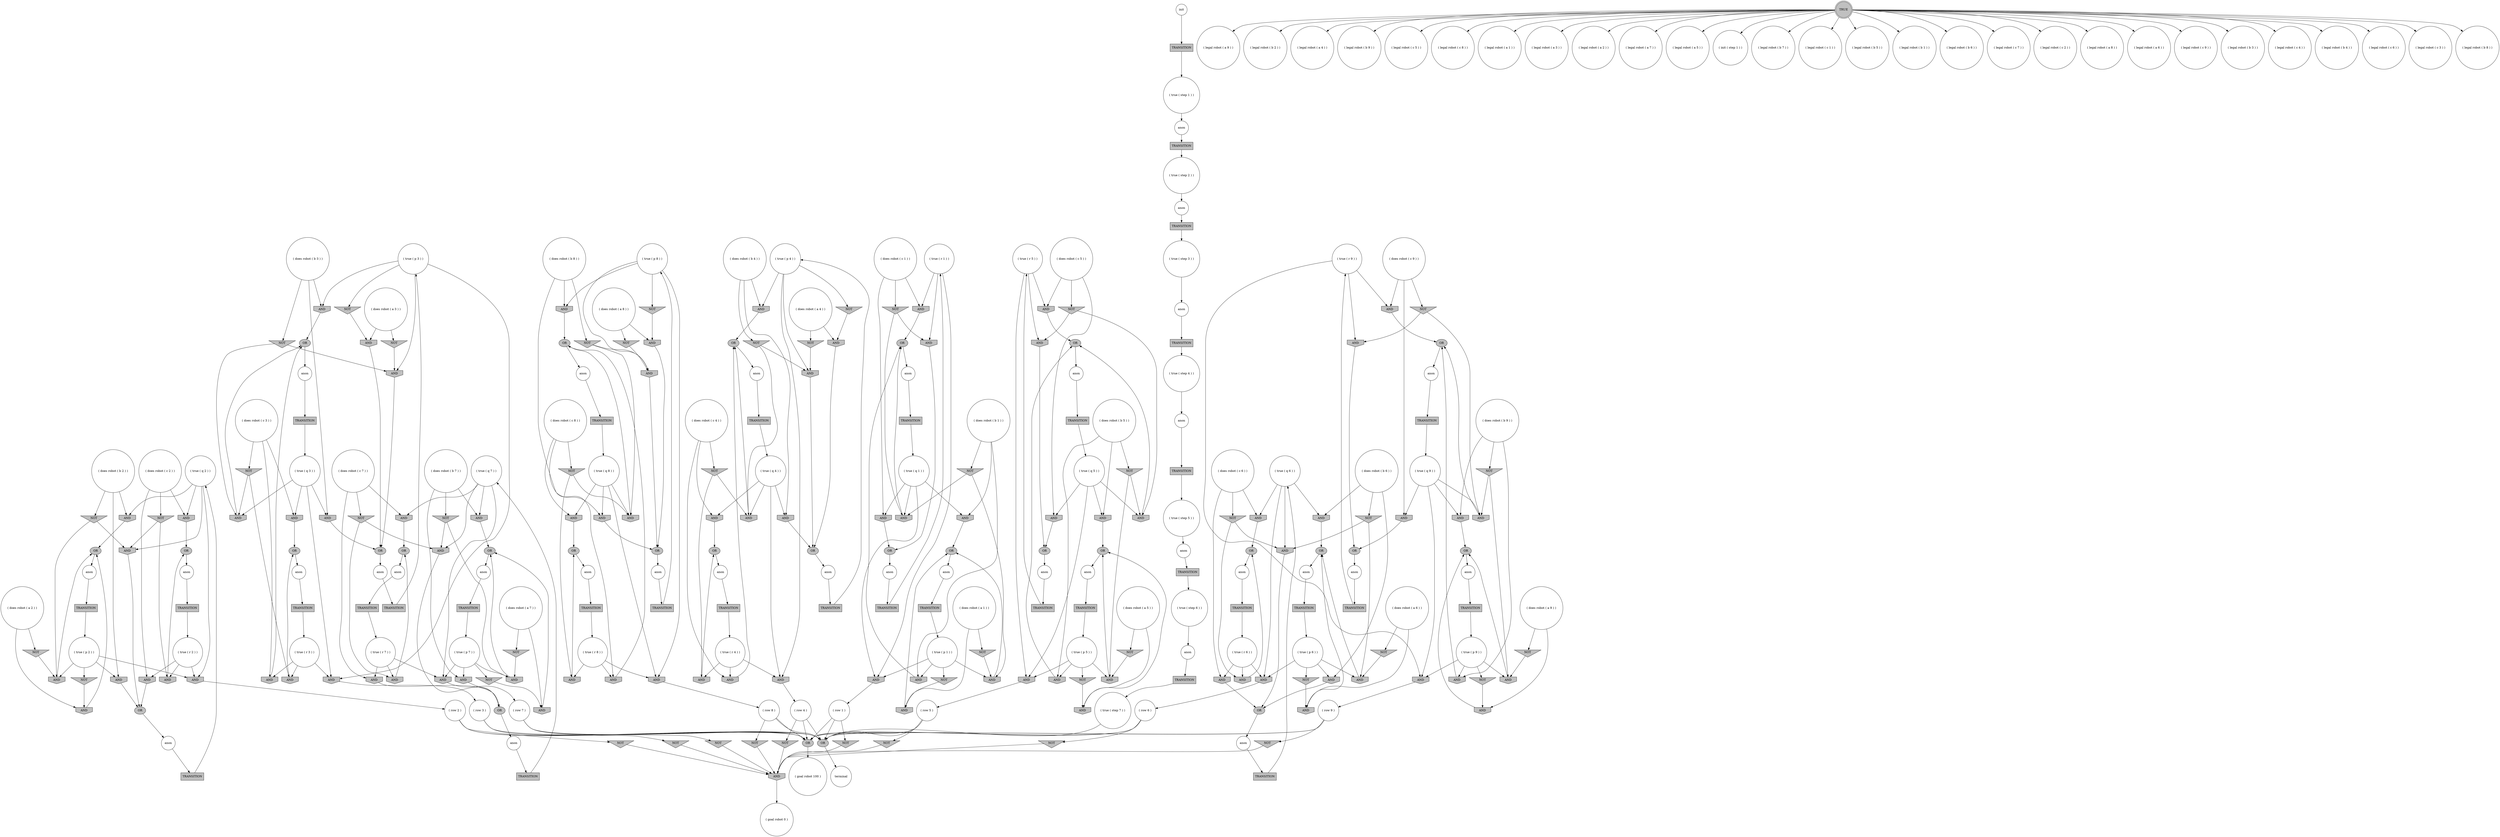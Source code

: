 digraph propNet
{
	"@10c03c6"[shape=circle, style= filled, fillcolor=white, label="anon"]; "@10c03c6"->"@29a9c73"; 
	"@6d6564ae"[shape=circle, style= filled, fillcolor=white, label="( true ( p 8 ) )"]; "@6d6564ae"->"@112062da"; "@6d6564ae"->"@2bb5f635"; "@6d6564ae"->"@76115ae0"; "@6d6564ae"->"@147e668d"; 
	"@3ec7d45e"[shape=circle, style= filled, fillcolor=white, label="( does robot ( b 1 ) )"]; "@3ec7d45e"->"@6d479df5"; "@3ec7d45e"->"@31478785"; "@3ec7d45e"->"@1bb8c5bc"; 
	"@17df01a0"[shape=circle, style= filled, fillcolor=white, label="( legal robot ( a 9 ) )"]; 
	"@7a5291d9"[shape=circle, style= filled, fillcolor=white, label="( true ( p 4 ) )"]; "@7a5291d9"->"@3630f72"; "@7a5291d9"->"@72295fd4"; "@7a5291d9"->"@6d820beb"; "@7a5291d9"->"@741ad263"; 
	"@754e3d8f"[shape=box, style= filled, fillcolor=grey, label="TRANSITION"]; "@754e3d8f"->"@197392df"; 
	"@74dca977"[shape=invhouse, style= filled, fillcolor=grey, label="AND"]; "@74dca977"->"@7cf56489"; 
	"@204f9c6d"[shape=circle, style= filled, fillcolor=white, label="( legal robot ( b 2 ) )"]; 
	"@17dde417"[shape=invtriangle, style= filled, fillcolor=grey, label="NOT"]; "@17dde417"->"@dd86b03"; 
	"@3e6ea3fe"[shape=invhouse, style= filled, fillcolor=grey, label="AND"]; "@3e6ea3fe"->"@6ee00ed0"; 
	"@65693ccc"[shape=invtriangle, style= filled, fillcolor=grey, label="NOT"]; "@65693ccc"->"@6016a917"; 
	"@379c6fd2"[shape=circle, style= filled, fillcolor=white, label="( legal robot ( a 4 ) )"]; 
	"@63abb373"[shape=box, style= filled, fillcolor=grey, label="TRANSITION"]; "@63abb373"->"@6aa9f1d0"; 
	"@60515a25"[shape=circle, style= filled, fillcolor=white, label="anon"]; "@60515a25"->"@6f36b859"; 
	"@266bd4a9"[shape=invhouse, style= filled, fillcolor=grey, label="AND"]; "@266bd4a9"->"@1ccfa5c1"; 
	"@262e9e80"[shape=circle, style= filled, fillcolor=white, label="anon"]; "@262e9e80"->"@52f63387"; 
	"@4e5b01e"[shape=box, style= filled, fillcolor=grey, label="TRANSITION"]; "@4e5b01e"->"@2d97c1b1"; 
	"@e7f4211"[shape=circle, style= filled, fillcolor=white, label="( does robot ( a 9 ) )"]; "@e7f4211"->"@44ca7186"; "@e7f4211"->"@753896f2"; 
	"@5ed6d53c"[shape=invtriangle, style= filled, fillcolor=grey, label="NOT"]; "@5ed6d53c"->"@6a4986c8"; "@5ed6d53c"->"@1b556b61"; 
	"@65654dfb"[shape=box, style= filled, fillcolor=grey, label="TRANSITION"]; "@65654dfb"->"@6d6564ae"; 
	"@73790581"[shape=box, style= filled, fillcolor=grey, label="TRANSITION"]; "@73790581"->"@d809bd3"; 
	"@bc0fc25"[shape=circle, style= filled, fillcolor=white, label="( legal robot ( b 9 ) )"]; 
	"@721708f9"[shape=circle, style= filled, fillcolor=white, label="( true ( step 1 ) )"]; "@721708f9"->"@439ed348"; 
	"@a9bbe68"[shape=circle, style= filled, fillcolor=white, label="anon"]; "@a9bbe68"->"@73790581"; 
	"@6c164690"[shape=circle, style= filled, fillcolor=white, label="( does robot ( c 6 ) )"]; "@6c164690"->"@6ea079d0"; "@6c164690"->"@7479daf5"; "@6c164690"->"@7f110fa8"; 
	"@3cd1aa70"[shape=circle, style= filled, fillcolor=white, label="anon"]; "@3cd1aa70"->"@726343c4"; 
	"@4b0787bc"[shape=invtriangle, style= filled, fillcolor=grey, label="NOT"]; "@4b0787bc"->"@dd86b03"; 
	"@54334eca"[shape=circle, style= filled, fillcolor=white, label="( legal robot ( c 5 ) )"]; 
	"@57b5b346"[shape=invhouse, style= filled, fillcolor=grey, label="AND"]; "@57b5b346"->"@14bea551"; 
	"@6d9ebfd1"[shape=invhouse, style= filled, fillcolor=grey, label="AND"]; "@6d9ebfd1"->"@39d7a7b3"; 
	"@374131a8"[shape=ellipse, style= filled, fillcolor=grey, label="OR"]; "@374131a8"->"@192328ef"; 
	"@112062da"[shape=invtriangle, style= filled, fillcolor=grey, label="NOT"]; "@112062da"->"@6539defe"; 
	"@677bb8fe"[shape=invhouse, style= filled, fillcolor=grey, label="AND"]; "@677bb8fe"->"@5027e571"; 
	"@10e07658"[shape=circle, style= filled, fillcolor=white, label="( row 9 )"]; "@10e07658"->"@564dcd29"; "@10e07658"->"@374fa566"; "@10e07658"->"@713a4e73"; 
	"@320b507a"[shape=invtriangle, style= filled, fillcolor=grey, label="NOT"]; "@320b507a"->"@44cfc00b"; "@320b507a"->"@4d09341"; 
	"@34a2970f"[shape=invtriangle, style= filled, fillcolor=grey, label="NOT"]; "@34a2970f"->"@1ece988a"; 
	"@15adb0d5"[shape=invhouse, style= filled, fillcolor=grey, label="AND"]; "@15adb0d5"->"@668bbdab"; 
	"@54fba1ac"[shape=circle, style= filled, fillcolor=white, label="( legal robot ( c 8 ) )"]; 
	"@2d316b22"[shape=circle, style= filled, fillcolor=white, label="( does robot ( b 4 ) )"]; "@2d316b22"->"@3630f72"; "@2d316b22"->"@7709c5c"; "@2d316b22"->"@48c3c62"; 
	"@1ece988a"[shape=invhouse, style= filled, fillcolor=grey, label="AND"]; "@1ece988a"->"@65640941"; 
	"@197392df"[shape=circle, style= filled, fillcolor=white, label="( true ( r 9 ) )"]; "@197392df"->"@46a2b249"; "@197392df"->"@266bd4a9"; "@197392df"->"@4d09341"; 
	"@726343c4"[shape=box, style= filled, fillcolor=grey, label="TRANSITION"]; "@726343c4"->"@4a743294"; 
	"@49a1afb1"[shape=invtriangle, style= filled, fillcolor=grey, label="NOT"]; "@49a1afb1"->"@3e6ea3fe"; "@49a1afb1"->"@1615b33b"; 
	"@38d8415"[shape=box, style= filled, fillcolor=grey, label="TRANSITION"]; "@38d8415"->"@12feafc"; 
	"@7f716083"[shape=circle, style= filled, fillcolor=white, label="( legal robot ( a 1 ) )"]; 
	"@1ed6ecc2"[shape=invtriangle, style= filled, fillcolor=grey, label="NOT"]; "@1ed6ecc2"->"@3051c45f"; "@1ed6ecc2"->"@6be5bd3"; 
	"@7709c5c"[shape=invtriangle, style= filled, fillcolor=grey, label="NOT"]; "@7709c5c"->"@72295fd4"; "@7709c5c"->"@6f2a87f4"; 
	"@609945e9"[shape=circle, style= filled, fillcolor=white, label="( legal robot ( a 3 ) )"]; 
	"@68a9ae3e"[shape=invtriangle, style= filled, fillcolor=grey, label="NOT"]; "@68a9ae3e"->"@dd86b03"; 
	"@66c07f58"[shape=ellipse, style= filled, fillcolor=grey, label="OR"]; "@66c07f58"->"@67e89f1b"; 
	"@4ab9ba02"[shape=circle, style= filled, fillcolor=white, label="( row 2 )"]; "@4ab9ba02"->"@374fa566"; "@4ab9ba02"->"@14627178"; "@4ab9ba02"->"@713a4e73"; 
	"@642ff0de"[shape=circle, style= filled, fillcolor=white, label="( does robot ( a 8 ) )"]; "@642ff0de"->"@6539defe"; "@642ff0de"->"@76eb235"; 
	"@4446e311"[shape=circle, style= filled, fillcolor=white, label="anon"]; "@4446e311"->"@90f25dc"; 
	"@5e329ba8"[shape=circle, style= filled, fillcolor=white, label="( legal robot ( a 2 ) )"]; 
	"@147cd80e"[shape=circle, style= filled, fillcolor=white, label="( row 3 )"]; "@147cd80e"->"@374fa566"; "@147cd80e"->"@4b0787bc"; "@147cd80e"->"@713a4e73"; 
	"@dd86b03"[shape=invhouse, style= filled, fillcolor=grey, label="AND"]; "@dd86b03"->"@b58d612"; 
	"@28294944"[shape=invtriangle, style= filled, fillcolor=grey, label="NOT"]; "@28294944"->"@2e8923f5"; "@28294944"->"@6c6c7d22"; 
	"@37ecb28e"[shape=circle, style= filled, fillcolor=white, label="anon"]; "@37ecb28e"->"@5cef8a56"; 
	"@2de7753a"[shape=circle, style= filled, fillcolor=white, label="( does robot ( c 3 ) )"]; "@2de7753a"->"@2eb9e305"; "@2de7753a"->"@740545a6"; "@2de7753a"->"@5ed6d53c"; 
	"@4d09341"[shape=invhouse, style= filled, fillcolor=grey, label="AND"]; "@4d09341"->"@45974736"; 
	"@2e4e3801"[shape=circle, style= filled, fillcolor=white, label="init"]; "@2e4e3801"->"@113ee167"; 
	"@4ec44deb"[shape=circle, style= filled, fillcolor=white, label="anon"]; "@4ec44deb"->"@754e3d8f"; 
	"@67e89f1b"[shape=circle, style= filled, fillcolor=white, label="anon"]; "@67e89f1b"->"@417e9329"; 
	"@21d392b9"[shape=circle, style= filled, fillcolor=white, label="( does robot ( c 9 ) )"]; "@21d392b9"->"@266bd4a9"; "@21d392b9"->"@320b507a"; "@21d392b9"->"@30f30132"; 
	"@6ba52c90"[shape=invhouse, style= filled, fillcolor=grey, label="AND"]; "@6ba52c90"->"@668bbdab"; 
	"@12feafc"[shape=circle, style= filled, fillcolor=white, label="( true ( r 3 ) )"]; "@12feafc"->"@6a4986c8"; "@12feafc"->"@7ddeef8a"; "@12feafc"->"@740545a6"; 
	"@65a245b0"[shape=invtriangle, style= filled, fillcolor=grey, label="NOT"]; "@65a245b0"->"@4afaddb2"; 
	"@74218e19"[shape=invhouse, style= filled, fillcolor=grey, label="AND"]; "@74218e19"->"@773bdcae"; 
	"@41a809a4"[shape=circle, style= filled, fillcolor=white, label="( row 8 )"]; "@41a809a4"->"@374fa566"; "@41a809a4"->"@ecf7607"; "@41a809a4"->"@713a4e73"; 
	"@9e5941c"[shape=ellipse, style= filled, fillcolor=grey, label="OR"]; "@9e5941c"->"@3f5ebf57"; 
	"@374fa566"[shape=ellipse, style= filled, fillcolor=grey, label="OR"]; "@374fa566"->"@4df3e7e8"; 
	"@52f63387"[shape=box, style= filled, fillcolor=grey, label="TRANSITION"]; "@52f63387"->"@483351c1"; 
	"@38b4216d"[shape=circle, style= filled, fillcolor=white, label="( true ( p 1 ) )"]; "@38b4216d"->"@65693ccc"; "@38b4216d"->"@6f0f4d89"; "@38b4216d"->"@6d479df5"; "@38b4216d"->"@4f124609"; 
	"@147e668d"[shape=invhouse, style= filled, fillcolor=grey, label="AND"]; "@147e668d"->"@41a809a4"; 
	"@247cf599"[shape=circle, style= filled, fillcolor=white, label="anon"]; "@247cf599"->"@640dee38"; 
	"@46a2b249"[shape=invhouse, style= filled, fillcolor=grey, label="AND"]; "@46a2b249"->"@10e07658"; 
	"@65640941"[shape=ellipse, style= filled, fillcolor=grey, label="OR"]; "@65640941"->"@a9bbe68"; 
	"@469becb3"[shape=invhouse, style= filled, fillcolor=grey, label="AND"]; "@469becb3"->"@4541139c"; 
	"@2b7f6b6d"[shape=invhouse, style= filled, fillcolor=grey, label="AND"]; "@2b7f6b6d"->"@6ee00ed0"; 
	"@387d3660"[shape=ellipse, style= filled, fillcolor=grey, label="OR"]; "@387d3660"->"@247cf599"; 
	"@6f2a87f4"[shape=invhouse, style= filled, fillcolor=grey, label="AND"]; "@6f2a87f4"->"@14bea551"; 
	"@68cd6d94"[shape=invhouse, style= filled, fillcolor=grey, label="AND"]; "@68cd6d94"->"@65640941"; 
	"@61f3318a"[shape=invhouse, style= filled, fillcolor=grey, label="AND"]; "@61f3318a"->"@65640941"; 
	"@4bce79b8"[shape=circle, style= filled, fillcolor=white, label="( legal robot ( a 7 ) )"]; 
	"@4945c108"[shape=circle, style= filled, fillcolor=white, label="( true ( q 9 ) )"]; "@4945c108"->"@46a2b249"; "@4945c108"->"@44cfc00b"; "@4945c108"->"@4e04b048"; "@4945c108"->"@30f30132"; 
	"@34e4c825"[shape=circle, style= filled, fillcolor=white, label="( true ( q 1 ) )"]; "@34e4c825"->"@6f0f4d89"; "@34e4c825"->"@1b1accfc"; "@34e4c825"->"@6c6c7d22"; "@34e4c825"->"@1bb8c5bc"; 
	"@6aa9f1d0"[shape=circle, style= filled, fillcolor=white, label="( true ( r 5 ) )"]; "@6aa9f1d0"->"@7ef229cd"; "@6aa9f1d0"->"@1615b33b"; "@6aa9f1d0"->"@4b9237a"; 
	"@308c497"[shape=circle, style= filled, fillcolor=white, label="( does robot ( a 3 ) )"]; "@308c497"->"@34a2970f"; "@308c497"->"@61f3318a"; 
	"@2e8923f5"[shape=invhouse, style= filled, fillcolor=grey, label="AND"]; "@2e8923f5"->"@6425b780"; 
	"@7b1560a9"[shape=circle, style= filled, fillcolor=white, label="anon"]; "@7b1560a9"->"@21b10e9e"; 
	"@ecf7607"[shape=invtriangle, style= filled, fillcolor=grey, label="NOT"]; "@ecf7607"->"@dd86b03"; 
	"@7ddeef8a"[shape=invhouse, style= filled, fillcolor=grey, label="AND"]; "@7ddeef8a"->"@147cd80e"; 
	"@44ca7186"[shape=invtriangle, style= filled, fillcolor=grey, label="NOT"]; "@44ca7186"->"@6ea4ce0d"; 
	"@46e337b2"[shape=circle, style= filled, fillcolor=white, label="( does robot ( b 9 ) )"]; "@46e337b2"->"@6f5dab79"; "@46e337b2"->"@4e04b048"; "@46e337b2"->"@5cea27b7"; 
	"@1bb8c5bc"[shape=invhouse, style= filled, fillcolor=grey, label="AND"]; "@1bb8c5bc"->"@5925dae8"; 
	"@20c00612"[shape=invtriangle, style= filled, fillcolor=grey, label="NOT"]; "@20c00612"->"@1b556b61"; "@20c00612"->"@1ece988a"; 
	"@2f761c56"[shape=invhouse, style= filled, fillcolor=grey, label="AND"]; "@2f761c56"->"@7d5e8834"; 
	"@2a72cf60"[shape=circle, style= filled, fillcolor=white, label="( true ( q 6 ) )"]; "@2a72cf60"->"@43259ee0"; "@2a72cf60"->"@15adb0d5"; "@2a72cf60"->"@7479daf5"; "@2a72cf60"->"@2f761c56"; 
	"@3630f72"[shape=invhouse, style= filled, fillcolor=grey, label="AND"]; "@3630f72"->"@14bea551"; 
	"@7ef229cd"[shape=invhouse, style= filled, fillcolor=grey, label="AND"]; "@7ef229cd"->"@6e551f11"; 
	"@359a274f"[shape=box, style= filled, fillcolor=grey, label="TRANSITION"]; "@359a274f"->"@3ec1eecd"; 
	"@6c7779d2"[shape=circle, style= filled, fillcolor=white, label="( legal robot ( a 5 ) )"]; 
	"@682ea4b1"[shape=circle, style= filled, fillcolor=white, label="( does robot ( b 2 ) )"]; "@682ea4b1"->"@39367a2c"; "@682ea4b1"->"@74218e19"; "@682ea4b1"->"@4e3e95e6"; 
	"@6539defe"[shape=invhouse, style= filled, fillcolor=grey, label="AND"]; "@6539defe"->"@5027e571"; 
	"@6e551f11"[shape=circle, style= filled, fillcolor=white, label="( row 5 )"]; "@6e551f11"->"@374fa566"; "@6e551f11"->"@713a4e73"; "@6e551f11"->"@17dde417"; 
	"@90f405e"[shape=invhouse, style= filled, fillcolor=grey, label="AND"]; "@90f405e"->"@7d5e8834"; 
	"@8d59f1"[shape=circle, style= filled, fillcolor=white, label="( does robot ( b 7 ) )"]; "@8d59f1"->"@5535cbe"; "@8d59f1"->"@400bdd7f"; "@8d59f1"->"@622b104"; 
	"@740545a6"[shape=invhouse, style= filled, fillcolor=grey, label="AND"]; "@740545a6"->"@771af2f9"; 
	"@70e98812"[shape=circle, style= filled, fillcolor=white, label="( does robot ( b 5 ) )"]; "@70e98812"->"@73e48fa7"; "@70e98812"->"@2b7f6b6d"; "@70e98812"->"@2838305b"; 
	"@34a1a081"[shape=invhouse, style= filled, fillcolor=grey, label="AND"]; "@34a1a081"->"@771af2f9"; 
	"@d9ef365"[shape=circle, style= filled, fillcolor=white, label="( true ( step 4 ) )"]; "@d9ef365"->"@42cba8e1"; 
	"@4c782678"[shape=circle, style= filled, fillcolor=white, label="anon"]; "@4c782678"->"@71811419"; 
	"@1ccfa5c1"[shape=ellipse, style= filled, fillcolor=grey, label="OR"]; "@1ccfa5c1"->"@48b30ae"; 
	"@529b9e76"[shape=circle, style= filled, fillcolor=white, label="anon"]; "@529b9e76"->"@361de2b1"; 
	"@1e38d900"[shape=ellipse, style= filled, fillcolor=grey, label="OR"]; "@1e38d900"->"@262e9e80"; 
	"@71481dc3"[shape=box, style= filled, fillcolor=grey, label="TRANSITION"]; "@71481dc3"->"@36c14a61"; 
	"@22935862"[shape=invhouse, style= filled, fillcolor=grey, label="AND"]; "@22935862"->"@66c07f58"; 
	"@39d7a7b3"[shape=ellipse, style= filled, fillcolor=grey, label="OR"]; "@39d7a7b3"->"@7d42f66f"; 
	"@72ff20fb"[shape=doublecircle, style= filled, fillcolor=grey, label="TRUE"]; "@72ff20fb"->"@4c8962e8"; "@72ff20fb"->"@4aa6c8ad"; "@72ff20fb"->"@4ee7c6cd"; "@72ff20fb"->"@7f716083"; "@72ff20fb"->"@17df01a0"; "@72ff20fb"->"@4fbc9499"; "@72ff20fb"->"@609945e9"; "@72ff20fb"->"@65bff1b4"; "@72ff20fb"->"@62478c68"; "@72ff20fb"->"@9969478"; "@72ff20fb"->"@204f9c6d"; "@72ff20fb"->"@5e329ba8"; "@72ff20fb"->"@41f7d3b1"; "@72ff20fb"->"@379c6fd2"; "@72ff20fb"->"@6c7779d2"; "@72ff20fb"->"@6ebcf58a"; "@72ff20fb"->"@31e3bb9e"; "@72ff20fb"->"@bc0fc25"; "@72ff20fb"->"@54334eca"; "@72ff20fb"->"@52ace533"; "@72ff20fb"->"@47533240"; "@72ff20fb"->"@27082c55"; "@72ff20fb"->"@1c95949c"; "@72ff20fb"->"@7ced5732"; "@72ff20fb"->"@756b2b4c"; "@72ff20fb"->"@54fba1ac"; "@72ff20fb"->"@2ae9e72a"; "@72ff20fb"->"@4bce79b8"; 
	"@26d0fffc"[shape=circle, style= filled, fillcolor=white, label="( does robot ( c 4 ) )"]; "@26d0fffc"->"@469becb3"; "@26d0fffc"->"@4db4b88d"; "@26d0fffc"->"@57b5b346"; 
	"@44ce3dad"[shape=invhouse, style= filled, fillcolor=grey, label="AND"]; "@44ce3dad"->"@eeaedad"; 
	"@7479daf5"[shape=invhouse, style= filled, fillcolor=grey, label="AND"]; "@7479daf5"->"@53546fcd"; 
	"@483351c1"[shape=circle, style= filled, fillcolor=white, label="( true ( r 8 ) )"]; "@483351c1"->"@3051c45f"; "@483351c1"->"@23c29a26"; "@483351c1"->"@147e668d"; 
	"@4ec57293"[shape=circle, style= filled, fillcolor=white, label="( does robot ( c 7 ) )"]; "@4ec57293"->"@9aaf1f5"; "@4ec57293"->"@53d5264c"; "@4ec57293"->"@197e6dc"; 
	"@4aa6c8ad"[shape=circle, style= filled, fillcolor=white, label="( legal robot ( b 7 ) )"]; 
	"@4ee7c6cd"[shape=circle, style= filled, fillcolor=white, label="( legal robot ( c 1 ) )"]; 
	"@2eb9e305"[shape=invhouse, style= filled, fillcolor=grey, label="AND"]; "@2eb9e305"->"@3ea7f915"; 
	"@21b10e9e"[shape=box, style= filled, fillcolor=grey, label="TRANSITION"]; "@21b10e9e"->"@46446e0c"; 
	"@6ea4ce0d"[shape=invhouse, style= filled, fillcolor=grey, label="AND"]; "@6ea4ce0d"->"@6403b70c"; 
	"@6e90891"[shape=invtriangle, style= filled, fillcolor=grey, label="NOT"]; "@6e90891"->"@72295fd4"; 
	"@31478785"[shape=invtriangle, style= filled, fillcolor=grey, label="NOT"]; "@31478785"->"@4f124609"; "@31478785"->"@6c6c7d22"; 
	"@7a8a44a6"[shape=box, style= filled, fillcolor=grey, label="TRANSITION"]; "@7a8a44a6"->"@34e4c825"; 
	"@4e5394c"[shape=circle, style= filled, fillcolor=white, label="( true ( q 7 ) )"]; "@4e5394c"->"@5535cbe"; "@4e5394c"->"@6d475479"; "@4e5394c"->"@7aca9651"; "@4e5394c"->"@53d5264c"; 
	"@14bea551"[shape=ellipse, style= filled, fillcolor=grey, label="OR"]; "@14bea551"->"@7057737a"; 
	"@46446e0c"[shape=circle, style= filled, fillcolor=white, label="( true ( q 2 ) )"]; "@46446e0c"->"@39367a2c"; "@46446e0c"->"@1815401b"; "@46446e0c"->"@55da4057"; "@46446e0c"->"@31828889"; 
	"@73e48fa7"[shape=invtriangle, style= filled, fillcolor=grey, label="NOT"]; "@73e48fa7"->"@3e6ea3fe"; "@73e48fa7"->"@22935862"; 
	"@5d3f03b"[shape=circle, style= filled, fillcolor=white, label="( true ( p 9 ) )"]; "@5d3f03b"->"@46a2b249"; "@5d3f03b"->"@6ea4ce0d"; "@5d3f03b"->"@2256deba"; "@5d3f03b"->"@5cea27b7"; 
	"@68d2d623"[shape=circle, style= filled, fillcolor=white, label="( true ( r 7 ) )"]; "@68d2d623"->"@35f310c8"; "@68d2d623"->"@7aca9651"; "@68d2d623"->"@197e6dc"; 
	"@7c594d5e"[shape=circle, style= filled, fillcolor=white, label="( does robot ( c 8 ) )"]; "@7c594d5e"->"@1ed6ecc2"; "@7c594d5e"->"@23c29a26"; "@7c594d5e"->"@58e65eca"; 
	"@514eaf86"[shape=box, style= filled, fillcolor=grey, label="TRANSITION"]; "@514eaf86"->"@4fc1e4cb"; 
	"@222bbc83"[shape=box, style= filled, fillcolor=grey, label="TRANSITION"]; "@222bbc83"->"@e884c0e"; 
	"@a303147"[shape=invtriangle, style= filled, fillcolor=grey, label="NOT"]; "@a303147"->"@61f3318a"; 
	"@741ad263"[shape=invhouse, style= filled, fillcolor=grey, label="AND"]; "@741ad263"->"@2de7a6ae"; 
	"@2af49a18"[shape=circle, style= filled, fillcolor=white, label="terminal"]; 
	"@6a4986c8"[shape=invhouse, style= filled, fillcolor=grey, label="AND"]; "@6a4986c8"->"@3ea7f915"; 
	"@4d892c59"[shape=circle, style= filled, fillcolor=white, label="( does robot ( a 1 ) )"]; "@4d892c59"->"@6016a917"; "@4d892c59"->"@68beaed3"; 
	"@35f310c8"[shape=invhouse, style= filled, fillcolor=grey, label="AND"]; "@35f310c8"->"@374131a8"; 
	"@619a0081"[shape=circle, style= filled, fillcolor=white, label="anon"]; "@619a0081"->"@3fda8085"; 
	"@7ced5732"[shape=circle, style= filled, fillcolor=white, label="( legal robot ( c 6 ) )"]; 
	"@4b9237a"[shape=invhouse, style= filled, fillcolor=grey, label="AND"]; "@4b9237a"->"@6ee00ed0"; 
	"@53546fcd"[shape=ellipse, style= filled, fillcolor=grey, label="OR"]; "@53546fcd"->"@4c782678"; 
	"@7057737a"[shape=circle, style= filled, fillcolor=white, label="anon"]; "@7057737a"->"@1b8acf07"; 
	"@7aca9651"[shape=invhouse, style= filled, fillcolor=grey, label="AND"]; "@7aca9651"->"@5d8346a6"; 
	"@49404e39"[shape=circle, style= filled, fillcolor=white, label="anon"]; "@49404e39"->"@7495435a"; 
	"@51436a90"[shape=circle, style= filled, fillcolor=white, label="( does robot ( c 5 ) )"]; "@51436a90"->"@49a1afb1"; "@51436a90"->"@4b9237a"; "@51436a90"->"@6d9ebfd1"; 
	"@4c8962e8"[shape=circle, style= filled, fillcolor=white, label="( init ( step 1 ) )"]; 
	"@564dcd29"[shape=invtriangle, style= filled, fillcolor=grey, label="NOT"]; "@564dcd29"->"@dd86b03"; 
	"@36c14a61"[shape=circle, style= filled, fillcolor=white, label="( true ( q 3 ) )"]; "@36c14a61"->"@2eb9e305"; "@36c14a61"->"@1b556b61"; "@36c14a61"->"@7ddeef8a"; "@36c14a61"->"@68cd6d94"; 
	"@4e04b048"[shape=invhouse, style= filled, fillcolor=grey, label="AND"]; "@4e04b048"->"@6403b70c"; 
	"@5de2cdbe"[shape=box, style= filled, fillcolor=grey, label="TRANSITION"]; "@5de2cdbe"->"@1bf0f793"; 
	"@5d1f1d6"[shape=circle, style= filled, fillcolor=white, label="anon"]; "@5d1f1d6"->"@38d8415"; 
	"@bfa8f74"[shape=circle, style= filled, fillcolor=white, label="anon"]; "@bfa8f74"->"@57bfcd6e"; 
	"@6adc0b2f"[shape=invtriangle, style= filled, fillcolor=grey, label="NOT"]; "@6adc0b2f"->"@dd86b03"; 
	"@361de2b1"[shape=box, style= filled, fillcolor=grey, label="TRANSITION"]; "@361de2b1"->"@7a5291d9"; 
	"@336e8a49"[shape=circle, style= filled, fillcolor=white, label="anon"]; "@336e8a49"->"@5531a519"; 
	"@19f21412"[shape=circle, style= filled, fillcolor=white, label="anon"]; "@19f21412"->"@e589361"; 
	"@14627178"[shape=invtriangle, style= filled, fillcolor=grey, label="NOT"]; "@14627178"->"@dd86b03"; 
	"@6ebcf58a"[shape=circle, style= filled, fillcolor=white, label="( legal robot ( a 8 ) )"]; 
	"@5f3bbd78"[shape=invtriangle, style= filled, fillcolor=grey, label="NOT"]; "@5f3bbd78"->"@4b144220"; 
	"@55da4057"[shape=invhouse, style= filled, fillcolor=grey, label="AND"]; "@55da4057"->"@773bdcae"; 
	"@2887e18f"[shape=invtriangle, style= filled, fillcolor=grey, label="NOT"]; "@2887e18f"->"@22935862"; 
	"@5933cca2"[shape=box, style= filled, fillcolor=grey, label="TRANSITION"]; "@5933cca2"->"@5d3f03b"; 
	"@4b783ddd"[shape=circle, style= filled, fillcolor=white, label="anon"]; "@4b783ddd"->"@1d927624"; 
	"@7475b962"[shape=circle, style= filled, fillcolor=white, label="( does robot ( b 8 ) )"]; "@7475b962"->"@2bb5f635"; "@7475b962"->"@677bb8fe"; "@7475b962"->"@5cde0ca9"; 
	"@7d5e8834"[shape=ellipse, style= filled, fillcolor=grey, label="OR"]; "@7d5e8834"->"@49404e39"; 
	"@48b30ae"[shape=circle, style= filled, fillcolor=white, label="anon"]; "@48b30ae"->"@4e92d1d9"; 
	"@44cfc00b"[shape=invhouse, style= filled, fillcolor=grey, label="AND"]; "@44cfc00b"->"@1ccfa5c1"; 
	"@1bf0f793"[shape=circle, style= filled, fillcolor=white, label="( true ( p 7 ) )"]; "@1bf0f793"->"@4afaddb2"; "@1bf0f793"->"@7aca9651"; "@1bf0f793"->"@3da5205b"; "@1bf0f793"->"@622b104"; 
	"@76115ae0"[shape=invhouse, style= filled, fillcolor=grey, label="AND"]; "@76115ae0"->"@5027e571"; 
	"@390853bb"[shape=circle, style= filled, fillcolor=white, label="( true ( r 4 ) )"]; "@390853bb"->"@57b5b346"; "@390853bb"->"@13c058d6"; "@390853bb"->"@741ad263"; 
	"@4e3e95e6"[shape=invtriangle, style= filled, fillcolor=grey, label="NOT"]; "@4e3e95e6"->"@6ee3572b"; "@4e3e95e6"->"@55da4057"; 
	"@2838305b"[shape=invhouse, style= filled, fillcolor=grey, label="AND"]; "@2838305b"->"@66c07f58"; 
	"@3ec1eecd"[shape=circle, style= filled, fillcolor=white, label="( true ( step 5 ) )"]; "@3ec1eecd"->"@4adc362d"; 
	"@7f110fa8"[shape=invhouse, style= filled, fillcolor=grey, label="AND"]; "@7f110fa8"->"@7d5e8834"; 
	"@cc6798"[shape=invtriangle, style= filled, fillcolor=grey, label="NOT"]; "@cc6798"->"@6ba52c90"; 
	"@46c1121e"[shape=invtriangle, style= filled, fillcolor=grey, label="NOT"]; "@46c1121e"->"@2d8c93dc"; "@46c1121e"->"@2f761c56"; 
	"@72295fd4"[shape=invhouse, style= filled, fillcolor=grey, label="AND"]; "@72295fd4"->"@7cf56489"; 
	"@6d479df5"[shape=invhouse, style= filled, fillcolor=grey, label="AND"]; "@6d479df5"->"@55f4fedf"; 
	"@40334c25"[shape=circle, style= filled, fillcolor=white, label="( true ( r 2 ) )"]; "@40334c25"->"@31828889"; "@40334c25"->"@44ce3dad"; "@40334c25"->"@2cef15fd"; 
	"@4afaddb2"[shape=invhouse, style= filled, fillcolor=grey, label="AND"]; "@4afaddb2"->"@9e5941c"; 
	"@6be5bd3"[shape=invhouse, style= filled, fillcolor=grey, label="AND"]; "@6be5bd3"->"@7e02286"; 
	"@23c29a26"[shape=invhouse, style= filled, fillcolor=grey, label="AND"]; "@23c29a26"->"@7e02286"; 
	"@7c87c24a"[shape=circle, style= filled, fillcolor=white, label="( does robot ( c 1 ) )"]; "@7c87c24a"->"@12c50438"; "@7c87c24a"->"@28294944"; "@7c87c24a"->"@1b1accfc"; 
	"@2ae9e72a"[shape=circle, style= filled, fillcolor=white, label="( legal robot ( b 8 ) )"]; 
	"@6f0f4d89"[shape=invhouse, style= filled, fillcolor=grey, label="AND"]; "@6f0f4d89"->"@1b0b85b8"; 
	"@1815401b"[shape=invhouse, style= filled, fillcolor=grey, label="AND"]; "@1815401b"->"@eeaedad"; 
	"@6ea079d0"[shape=invtriangle, style= filled, fillcolor=grey, label="NOT"]; "@6ea079d0"->"@699d7f6d"; "@6ea079d0"->"@2f761c56"; 
	"@113ee167"[shape=box, style= filled, fillcolor=grey, label="TRANSITION"]; "@113ee167"->"@721708f9"; 
	"@5cde0ca9"[shape=invtriangle, style= filled, fillcolor=grey, label="NOT"]; "@5cde0ca9"->"@76115ae0"; "@5cde0ca9"->"@6be5bd3"; 
	"@4a743294"[shape=circle, style= filled, fillcolor=white, label="( true ( step 3 ) )"]; "@4a743294"->"@4b783ddd"; 
	"@3de56601"[shape=circle, style= filled, fillcolor=white, label="( row 6 )"]; "@3de56601"->"@374fa566"; "@3de56601"->"@68a9ae3e"; "@3de56601"->"@713a4e73"; 
	"@6425b780"[shape=ellipse, style= filled, fillcolor=grey, label="OR"]; "@6425b780"->"@683267dd"; 
	"@4b144220"[shape=invhouse, style= filled, fillcolor=grey, label="AND"]; "@4b144220"->"@1c458c1e"; 
	"@684383e3"[shape=circle, style= filled, fillcolor=white, label="( does robot ( a 5 ) )"]; "@684383e3"->"@6d45ca41"; "@684383e3"->"@2887e18f"; 
	"@9969478"[shape=circle, style= filled, fillcolor=white, label="( legal robot ( c 7 ) )"]; 
	"@48c3c62"[shape=invhouse, style= filled, fillcolor=grey, label="AND"]; "@48c3c62"->"@7cf56489"; 
	"@3f5ebf57"[shape=circle, style= filled, fillcolor=white, label="anon"]; "@3f5ebf57"->"@5de2cdbe"; 
	"@5535cbe"[shape=invhouse, style= filled, fillcolor=grey, label="AND"]; "@5535cbe"->"@9e5941c"; 
	"@43259ee0"[shape=invhouse, style= filled, fillcolor=grey, label="AND"]; "@43259ee0"->"@3de56601"; 
	"@2fe6a820"[shape=circle, style= filled, fillcolor=white, label="anon"]; "@2fe6a820"->"@5933cca2"; 
	"@2de7a6ae"[shape=circle, style= filled, fillcolor=white, label="( row 4 )"]; "@2de7a6ae"->"@374fa566"; "@2de7a6ae"->"@713a4e73"; "@2de7a6ae"->"@5b606e1f"; 
	"@6f5dab79"[shape=invtriangle, style= filled, fillcolor=grey, label="NOT"]; "@6f5dab79"->"@44cfc00b"; "@6f5dab79"->"@6ea4ce0d"; 
	"@4541139c"[shape=ellipse, style= filled, fillcolor=grey, label="OR"]; "@4541139c"->"@336e8a49"; 
	"@1d927624"[shape=box, style= filled, fillcolor=grey, label="TRANSITION"]; "@1d927624"->"@d9ef365"; 
	"@5bee9e20"[shape=invtriangle, style= filled, fillcolor=grey, label="NOT"]; "@5bee9e20"->"@dd86b03"; 
	"@4ae69619"[shape=circle, style= filled, fillcolor=white, label="( true ( q 8 ) )"]; "@4ae69619"->"@677bb8fe"; "@4ae69619"->"@6be5bd3"; "@4ae69619"->"@58e65eca"; "@4ae69619"->"@147e668d"; 
	"@76eb235"[shape=invtriangle, style= filled, fillcolor=grey, label="NOT"]; "@76eb235"->"@76115ae0"; 
	"@e884c0e"[shape=circle, style= filled, fillcolor=white, label="( true ( step 6 ) )"]; "@e884c0e"->"@10c03c6"; 
	"@771af2f9"[shape=ellipse, style= filled, fillcolor=grey, label="OR"]; "@771af2f9"->"@a45f686"; 
	"@5925dae8"[shape=ellipse, style= filled, fillcolor=grey, label="OR"]; "@5925dae8"->"@4446e311"; 
	"@6ee3572b"[shape=invhouse, style= filled, fillcolor=grey, label="AND"]; "@6ee3572b"->"@1c458c1e"; 
	"@42cba8e1"[shape=circle, style= filled, fillcolor=white, label="anon"]; "@42cba8e1"->"@359a274f"; 
	"@23ef55fb"[shape=invhouse, style= filled, fillcolor=grey, label="AND"]; "@23ef55fb"->"@9e5941c"; 
	"@1a5c1b96"[shape=circle, style= filled, fillcolor=white, label="( does robot ( a 6 ) )"]; "@1a5c1b96"->"@6ba52c90"; "@1a5c1b96"->"@1517225f"; 
	"@1c95949c"[shape=circle, style= filled, fillcolor=white, label="( legal robot ( b 4 ) )"]; 
	"@6d45ca41"[shape=invhouse, style= filled, fillcolor=grey, label="AND"]; "@6d45ca41"->"@66c07f58"; 
	"@21d195ca"[shape=circle, style= filled, fillcolor=white, label="( does robot ( b 6 ) )"]; "@21d195ca"->"@46c1121e"; "@21d195ca"->"@15adb0d5"; "@21d195ca"->"@90f405e"; 
	"@683f67e0"[shape=circle, style= filled, fillcolor=white, label="( true ( p 6 ) )"]; "@683f67e0"->"@cc6798"; "@683f67e0"->"@43259ee0"; "@683f67e0"->"@2d8c93dc"; "@683f67e0"->"@90f405e"; 
	"@13c058d6"[shape=invhouse, style= filled, fillcolor=grey, label="AND"]; "@13c058d6"->"@4541139c"; 
	"@640dee38"[shape=box, style= filled, fillcolor=grey, label="TRANSITION"]; "@640dee38"->"@4e5394c"; 
	"@e589361"[shape=box, style= filled, fillcolor=grey, label="TRANSITION"]; "@e589361"->"@f7000ed"; 
	"@2d97c1b1"[shape=circle, style= filled, fillcolor=white, label="( true ( r 1 ) )"]; "@2d97c1b1"->"@12c50438"; "@2d97c1b1"->"@6f0f4d89"; "@2d97c1b1"->"@2e8923f5"; 
	"@12c50438"[shape=invhouse, style= filled, fillcolor=grey, label="AND"]; "@12c50438"->"@55f4fedf"; 
	"@6403b70c"[shape=ellipse, style= filled, fillcolor=grey, label="OR"]; "@6403b70c"->"@2fe6a820"; 
	"@5531a519"[shape=box, style= filled, fillcolor=grey, label="TRANSITION"]; "@5531a519"->"@390853bb"; 
	"@63560d4c"[shape=circle, style= filled, fillcolor=white, label="( true ( q 4 ) )"]; "@63560d4c"->"@469becb3"; "@63560d4c"->"@6f2a87f4"; "@63560d4c"->"@741ad263"; "@63560d4c"->"@48c3c62"; 
	"@5675e2b4"[shape=circle, style= filled, fillcolor=white, label="( does robot ( a 2 ) )"]; "@5675e2b4"->"@5576c3c4"; "@5675e2b4"->"@4b144220"; 
	"@f7000ed"[shape=circle, style= filled, fillcolor=white, label="( true ( p 2 ) )"]; "@f7000ed"->"@6ee3572b"; "@f7000ed"->"@74218e19"; "@f7000ed"->"@31828889"; "@f7000ed"->"@5f3bbd78"; 
	"@4f124609"[shape=invhouse, style= filled, fillcolor=grey, label="AND"]; "@4f124609"->"@5925dae8"; 
	"@6f36b859"[shape=box, style= filled, fillcolor=grey, label="TRANSITION"]; "@6f36b859"->"@683f67e0"; 
	"@7d42f66f"[shape=circle, style= filled, fillcolor=white, label="anon"]; "@7d42f66f"->"@63abb373"; 
	"@1e6b74c8"[shape=circle, style= filled, fillcolor=white, label="( does robot ( b 3 ) )"]; "@1e6b74c8"->"@68cd6d94"; "@1e6b74c8"->"@34a1a081"; "@1e6b74c8"->"@20c00612"; 
	"@65bff1b4"[shape=circle, style= filled, fillcolor=white, label="( legal robot ( b 1 ) )"]; 
	"@7cf56489"[shape=ellipse, style= filled, fillcolor=grey, label="OR"]; "@7cf56489"->"@529b9e76"; 
	"@7495435a"[shape=box, style= filled, fillcolor=grey, label="TRANSITION"]; "@7495435a"->"@2a72cf60"; 
	"@1c458c1e"[shape=ellipse, style= filled, fillcolor=grey, label="OR"]; "@1c458c1e"->"@19f21412"; 
	"@4adc362d"[shape=circle, style= filled, fillcolor=white, label="anon"]; "@4adc362d"->"@222bbc83"; 
	"@62478c68"[shape=circle, style= filled, fillcolor=white, label="( legal robot ( b 6 ) )"]; 
	"@6c6c7d22"[shape=invhouse, style= filled, fillcolor=grey, label="AND"]; "@6c6c7d22"->"@55f4fedf"; 
	"@7e02286"[shape=ellipse, style= filled, fillcolor=grey, label="OR"]; "@7e02286"->"@bfa8f74"; 
	"@192328ef"[shape=circle, style= filled, fillcolor=white, label="anon"]; "@192328ef"->"@ba12d24"; 
	"@753896f2"[shape=invhouse, style= filled, fillcolor=grey, label="AND"]; "@753896f2"->"@6403b70c"; 
	"@90f25dc"[shape=box, style= filled, fillcolor=grey, label="TRANSITION"]; "@90f25dc"->"@38b4216d"; 
	"@45974736"[shape=ellipse, style= filled, fillcolor=grey, label="OR"]; "@45974736"->"@4ec44deb"; 
	"@79b9950e"[shape=circle, style= filled, fillcolor=white, label="( does robot ( a 4 ) )"]; "@79b9950e"->"@6e90891"; "@79b9950e"->"@74dca977"; 
	"@6ee00ed0"[shape=ellipse, style= filled, fillcolor=grey, label="OR"]; "@6ee00ed0"->"@37ecb28e"; 
	"@1b0b85b8"[shape=circle, style= filled, fillcolor=white, label="( row 1 )"]; "@1b0b85b8"->"@374fa566"; "@1b0b85b8"->"@6adc0b2f"; "@1b0b85b8"->"@713a4e73"; 
	"@1615b33b"[shape=invhouse, style= filled, fillcolor=grey, label="AND"]; "@1615b33b"->"@39d7a7b3"; 
	"@683267dd"[shape=circle, style= filled, fillcolor=white, label="anon"]; "@683267dd"->"@4e5b01e"; 
	"@31e3bb9e"[shape=circle, style= filled, fillcolor=white, label="( legal robot ( a 6 ) )"]; 
	"@1b8acf07"[shape=box, style= filled, fillcolor=grey, label="TRANSITION"]; "@1b8acf07"->"@63560d4c"; 
	"@2256deba"[shape=invtriangle, style= filled, fillcolor=grey, label="NOT"]; "@2256deba"->"@753896f2"; 
	"@39367a2c"[shape=invhouse, style= filled, fillcolor=grey, label="AND"]; "@39367a2c"->"@1c458c1e"; 
	"@4db4b88d"[shape=invtriangle, style= filled, fillcolor=grey, label="NOT"]; "@4db4b88d"->"@6f2a87f4"; "@4db4b88d"->"@13c058d6"; 
	"@778f9ba9"[shape=circle, style= filled, fillcolor=white, label="( true ( p 5 ) )"]; "@778f9ba9"->"@2b7f6b6d"; "@778f9ba9"->"@7ef229cd"; "@778f9ba9"->"@2af9aaf1"; "@778f9ba9"->"@22935862"; 
	"@4e92d1d9"[shape=box, style= filled, fillcolor=grey, label="TRANSITION"]; "@4e92d1d9"->"@4945c108"; 
	"@31828889"[shape=invhouse, style= filled, fillcolor=grey, label="AND"]; "@31828889"->"@4ab9ba02"; 
	"@47890e8f"[shape=circle, style= filled, fillcolor=white, label="anon"]; "@47890e8f"->"@7a8a44a6"; 
	"@439ed348"[shape=circle, style= filled, fillcolor=white, label="anon"]; "@439ed348"->"@514eaf86"; 
	"@3ea7f915"[shape=ellipse, style= filled, fillcolor=grey, label="OR"]; "@3ea7f915"->"@5d1f1d6"; 
	"@9aaf1f5"[shape=invtriangle, style= filled, fillcolor=grey, label="NOT"]; "@9aaf1f5"->"@35f310c8"; "@9aaf1f5"->"@6d475479"; 
	"@47533240"[shape=circle, style= filled, fillcolor=white, label="( legal robot ( b 3 ) )"]; 
	"@57bfcd6e"[shape=box, style= filled, fillcolor=grey, label="TRANSITION"]; "@57bfcd6e"->"@4ae69619"; 
	"@4df3e7e8"[shape=circle, style= filled, fillcolor=white, label="( goal robot 100 )"]; 
	"@21093d9e"[shape=circle, style= filled, fillcolor=white, label="( true ( q 5 ) )"]; "@21093d9e"->"@3e6ea3fe"; "@21093d9e"->"@7ef229cd"; "@21093d9e"->"@2838305b"; "@21093d9e"->"@6d9ebfd1"; 
	"@2bb5f635"[shape=invhouse, style= filled, fillcolor=grey, label="AND"]; "@2bb5f635"->"@7e02286"; 
	"@d809bd3"[shape=circle, style= filled, fillcolor=white, label="( true ( p 3 ) )"]; "@d809bd3"->"@7ddeef8a"; "@d809bd3"->"@a303147"; "@d809bd3"->"@1ece988a"; "@d809bd3"->"@34a1a081"; 
	"@773bdcae"[shape=ellipse, style= filled, fillcolor=grey, label="OR"]; "@773bdcae"->"@7b1560a9"; 
	"@71811419"[shape=box, style= filled, fillcolor=grey, label="TRANSITION"]; "@71811419"->"@63190346"; 
	"@2af9aaf1"[shape=invtriangle, style= filled, fillcolor=grey, label="NOT"]; "@2af9aaf1"->"@6d45ca41"; 
	"@6d475479"[shape=invhouse, style= filled, fillcolor=grey, label="AND"]; "@6d475479"->"@387d3660"; 
	"@3da5205b"[shape=invtriangle, style= filled, fillcolor=grey, label="NOT"]; "@3da5205b"->"@23ef55fb"; 
	"@1517225f"[shape=invtriangle, style= filled, fillcolor=grey, label="NOT"]; "@1517225f"->"@2d8c93dc"; 
	"@197e6dc"[shape=invhouse, style= filled, fillcolor=grey, label="AND"]; "@197e6dc"->"@387d3660"; 
	"@3fda8085"[shape=box, style= filled, fillcolor=grey, label="TRANSITION"]; "@3fda8085"->"@40334c25"; 
	"@63190346"[shape=circle, style= filled, fillcolor=white, label="( true ( r 6 ) )"]; "@63190346"->"@699d7f6d"; "@63190346"->"@43259ee0"; "@63190346"->"@7f110fa8"; 
	"@2d8c93dc"[shape=invhouse, style= filled, fillcolor=grey, label="AND"]; "@2d8c93dc"->"@668bbdab"; 
	"@5576c3c4"[shape=invtriangle, style= filled, fillcolor=grey, label="NOT"]; "@5576c3c4"->"@6ee3572b"; 
	"@1b556b61"[shape=invhouse, style= filled, fillcolor=grey, label="AND"]; "@1b556b61"->"@771af2f9"; 
	"@4fbc9499"[shape=circle, style= filled, fillcolor=white, label="( legal robot ( b 5 ) )"]; 
	"@29a9c73"[shape=box, style= filled, fillcolor=grey, label="TRANSITION"]; "@29a9c73"->"@621d40b0"; 
	"@30f30132"[shape=invhouse, style= filled, fillcolor=grey, label="AND"]; "@30f30132"->"@45974736"; 
	"@6016a917"[shape=invhouse, style= filled, fillcolor=grey, label="AND"]; "@6016a917"->"@5925dae8"; 
	"@5d8346a6"[shape=circle, style= filled, fillcolor=white, label="( row 7 )"]; "@5d8346a6"->"@374fa566"; "@5d8346a6"->"@5bee9e20"; "@5d8346a6"->"@713a4e73"; 
	"@6b4886d3"[shape=circle, style= filled, fillcolor=white, label="anon"]; "@6b4886d3"->"@65654dfb"; 
	"@55f4fedf"[shape=ellipse, style= filled, fillcolor=grey, label="OR"]; "@55f4fedf"->"@47890e8f"; 
	"@5b606e1f"[shape=invtriangle, style= filled, fillcolor=grey, label="NOT"]; "@5b606e1f"->"@dd86b03"; 
	"@68beaed3"[shape=invtriangle, style= filled, fillcolor=grey, label="NOT"]; "@68beaed3"->"@4f124609"; 
	"@41f7d3b1"[shape=circle, style= filled, fillcolor=white, label="( legal robot ( c 2 ) )"]; 
	"@5cea27b7"[shape=invhouse, style= filled, fillcolor=grey, label="AND"]; "@5cea27b7"->"@1ccfa5c1"; 
	"@4fc1e4cb"[shape=circle, style= filled, fillcolor=white, label="( true ( step 2 ) )"]; "@4fc1e4cb"->"@3cd1aa70"; 
	"@eeaedad"[shape=ellipse, style= filled, fillcolor=grey, label="OR"]; "@eeaedad"->"@619a0081"; 
	"@1b1accfc"[shape=invhouse, style= filled, fillcolor=grey, label="AND"]; "@1b1accfc"->"@6425b780"; 
	"@58e65eca"[shape=invhouse, style= filled, fillcolor=grey, label="AND"]; "@58e65eca"->"@1e38d900"; 
	"@ba12d24"[shape=box, style= filled, fillcolor=grey, label="TRANSITION"]; "@ba12d24"->"@68d2d623"; 
	"@417e9329"[shape=box, style= filled, fillcolor=grey, label="TRANSITION"]; "@417e9329"->"@778f9ba9"; 
	"@713a4e73"[shape=ellipse, style= filled, fillcolor=grey, label="OR"]; "@713a4e73"->"@2af49a18"; 
	"@b58d612"[shape=circle, style= filled, fillcolor=white, label="( goal robot 0 )"]; 
	"@622b104"[shape=invhouse, style= filled, fillcolor=grey, label="AND"]; "@622b104"->"@387d3660"; 
	"@1b23b8f7"[shape=circle, style= filled, fillcolor=white, label="( does robot ( c 2 ) )"]; "@1b23b8f7"->"@1815401b"; "@1b23b8f7"->"@1cad8848"; "@1b23b8f7"->"@2cef15fd"; 
	"@699d7f6d"[shape=invhouse, style= filled, fillcolor=grey, label="AND"]; "@699d7f6d"->"@53546fcd"; 
	"@3051c45f"[shape=invhouse, style= filled, fillcolor=grey, label="AND"]; "@3051c45f"->"@1e38d900"; 
	"@6d820beb"[shape=invtriangle, style= filled, fillcolor=grey, label="NOT"]; "@6d820beb"->"@74dca977"; 
	"@668bbdab"[shape=ellipse, style= filled, fillcolor=grey, label="OR"]; "@668bbdab"->"@60515a25"; 
	"@5027e571"[shape=ellipse, style= filled, fillcolor=grey, label="OR"]; "@5027e571"->"@6b4886d3"; 
	"@1cad8848"[shape=invtriangle, style= filled, fillcolor=grey, label="NOT"]; "@1cad8848"->"@55da4057"; "@1cad8848"->"@44ce3dad"; 
	"@400bdd7f"[shape=invtriangle, style= filled, fillcolor=grey, label="NOT"]; "@400bdd7f"->"@4afaddb2"; "@400bdd7f"->"@6d475479"; 
	"@2cef15fd"[shape=invhouse, style= filled, fillcolor=grey, label="AND"]; "@2cef15fd"->"@773bdcae"; 
	"@52ace533"[shape=circle, style= filled, fillcolor=white, label="( legal robot ( c 9 ) )"]; 
	"@27082c55"[shape=circle, style= filled, fillcolor=white, label="( legal robot ( c 4 ) )"]; 
	"@5cef8a56"[shape=box, style= filled, fillcolor=grey, label="TRANSITION"]; "@5cef8a56"->"@21093d9e"; 
	"@756b2b4c"[shape=circle, style= filled, fillcolor=white, label="( legal robot ( c 3 ) )"]; 
	"@d1af848"[shape=circle, style= filled, fillcolor=white, label="( does robot ( a 7 ) )"]; "@d1af848"->"@23ef55fb"; "@d1af848"->"@65a245b0"; 
	"@53d5264c"[shape=invhouse, style= filled, fillcolor=grey, label="AND"]; "@53d5264c"->"@374131a8"; 
	"@a45f686"[shape=circle, style= filled, fillcolor=white, label="anon"]; "@a45f686"->"@71481dc3"; 
	"@621d40b0"[shape=circle, style= filled, fillcolor=white, label="( true ( step 7 ) )"]; "@621d40b0"->"@713a4e73"; 
}